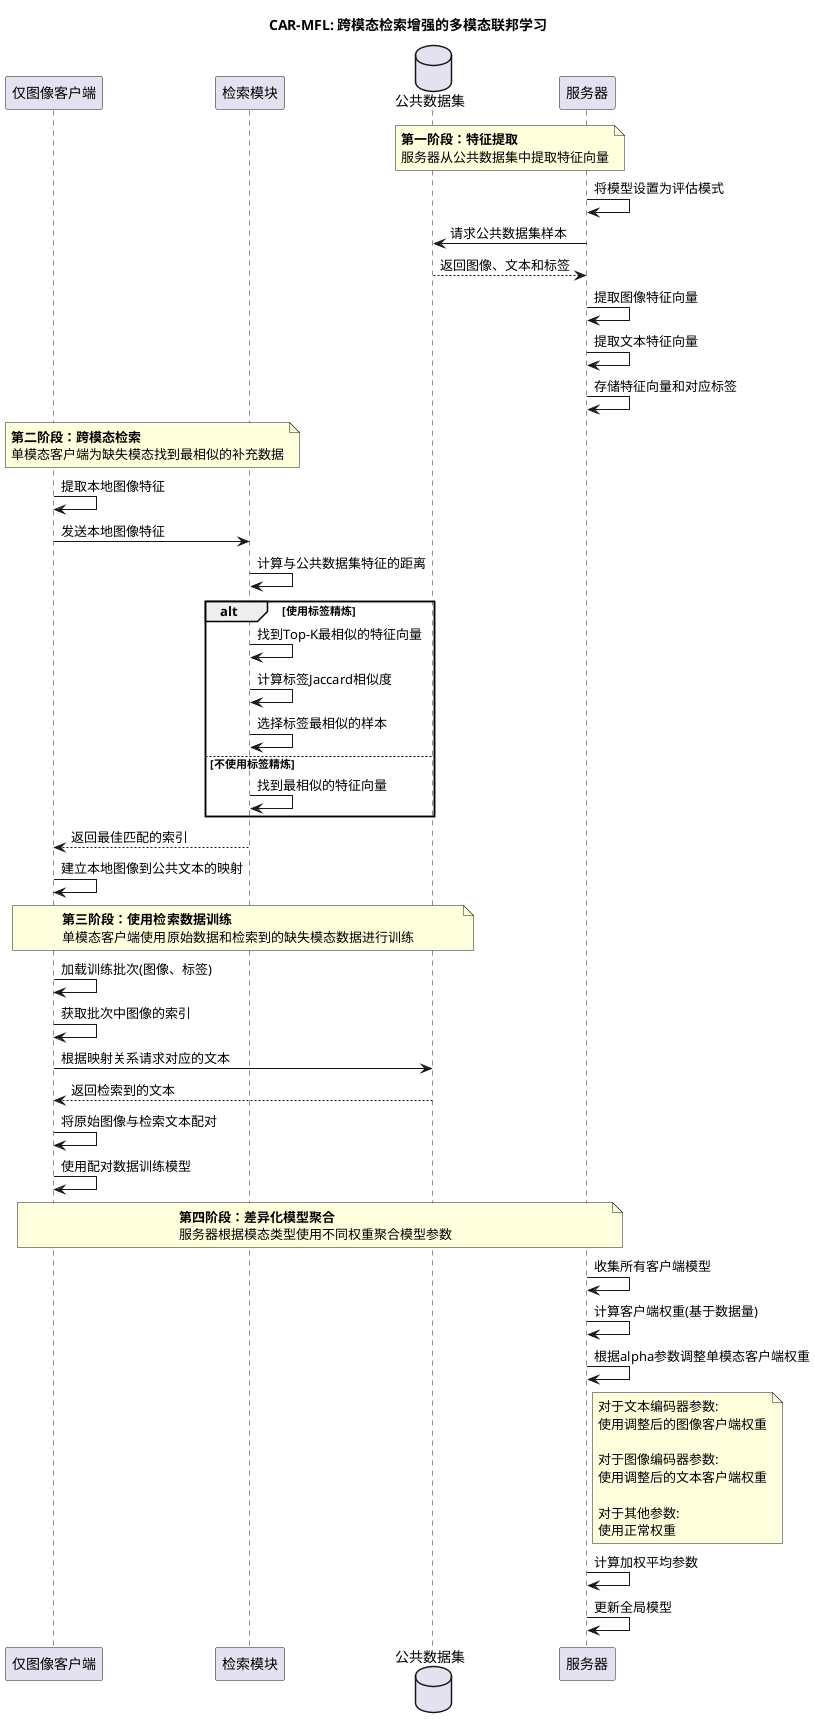 @startuml CAR-MFL核心技术流程图

title CAR-MFL: 跨模态检索增强的多模态联邦学习

' 定义参与者
participant "仅图像客户端" as ImgClient
participant "检索模块" as Retrieval
database "公共数据集" as PublicData
participant "服务器" as Server

' 第一部分：特征提取
note over Server, PublicData
  **第一阶段：特征提取**
  服务器从公共数据集中提取特征向量
end note

Server -> Server: 将模型设置为评估模式
Server -> PublicData: 请求公共数据集样本
PublicData --> Server: 返回图像、文本和标签
Server -> Server: 提取图像特征向量
Server -> Server: 提取文本特征向量
Server -> Server: 存储特征向量和对应标签

' 第二部分：跨模态检索
note over ImgClient, Retrieval
  **第二阶段：跨模态检索**
  单模态客户端为缺失模态找到最相似的补充数据
end note

ImgClient -> ImgClient: 提取本地图像特征
ImgClient -> Retrieval: 发送本地图像特征
Retrieval -> Retrieval: 计算与公共数据集特征的距离

alt 使用标签精炼
  Retrieval -> Retrieval: 找到Top-K最相似的特征向量
  Retrieval -> Retrieval: 计算标签Jaccard相似度
  Retrieval -> Retrieval: 选择标签最相似的样本
else 不使用标签精炼
  Retrieval -> Retrieval: 找到最相似的特征向量
end

Retrieval --> ImgClient: 返回最佳匹配的索引
ImgClient -> ImgClient: 建立本地图像到公共文本的映射

' 第三部分：训练过程
note over ImgClient, PublicData
  **第三阶段：使用检索数据训练**
  单模态客户端使用原始数据和检索到的缺失模态数据进行训练
end note

ImgClient -> ImgClient: 加载训练批次(图像、标签)
ImgClient -> ImgClient: 获取批次中图像的索引
ImgClient -> PublicData: 根据映射关系请求对应的文本
PublicData --> ImgClient: 返回检索到的文本
ImgClient -> ImgClient: 将原始图像与检索文本配对
ImgClient -> ImgClient: 使用配对数据训练模型

' 第四部分：模型聚合
note over ImgClient, Server
  **第四阶段：差异化模型聚合**
  服务器根据模态类型使用不同权重聚合模型参数
end note

Server -> Server: 收集所有客户端模型
Server -> Server: 计算客户端权重(基于数据量)
Server -> Server: 根据alpha参数调整单模态客户端权重

note right of Server
  对于文本编码器参数:
  使用调整后的图像客户端权重
  
  对于图像编码器参数:
  使用调整后的文本客户端权重
  
  对于其他参数:
  使用正常权重
end note

Server -> Server: 计算加权平均参数
Server -> Server: 更新全局模型

@enduml